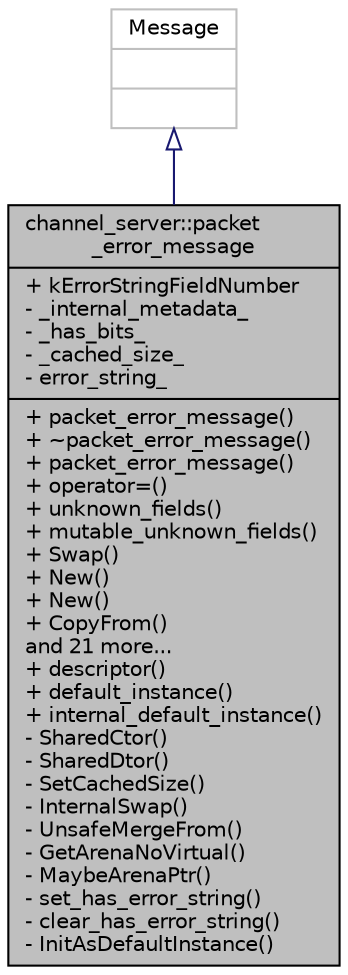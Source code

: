 digraph "channel_server::packet_error_message"
{
  edge [fontname="Helvetica",fontsize="10",labelfontname="Helvetica",labelfontsize="10"];
  node [fontname="Helvetica",fontsize="10",shape=record];
  Node0 [label="{channel_server::packet\l_error_message\n|+ kErrorStringFieldNumber\l- _internal_metadata_\l- _has_bits_\l- _cached_size_\l- error_string_\l|+ packet_error_message()\l+ ~packet_error_message()\l+ packet_error_message()\l+ operator=()\l+ unknown_fields()\l+ mutable_unknown_fields()\l+ Swap()\l+ New()\l+ New()\l+ CopyFrom()\land 21 more...\l+ descriptor()\l+ default_instance()\l+ internal_default_instance()\l- SharedCtor()\l- SharedDtor()\l- SetCachedSize()\l- InternalSwap()\l- UnsafeMergeFrom()\l- GetArenaNoVirtual()\l- MaybeArenaPtr()\l- set_has_error_string()\l- clear_has_error_string()\l- InitAsDefaultInstance()\l}",height=0.2,width=0.4,color="black", fillcolor="grey75", style="filled", fontcolor="black"];
  Node1 -> Node0 [dir="back",color="midnightblue",fontsize="10",style="solid",arrowtail="onormal",fontname="Helvetica"];
  Node1 [label="{Message\n||}",height=0.2,width=0.4,color="grey75", fillcolor="white", style="filled"];
}
